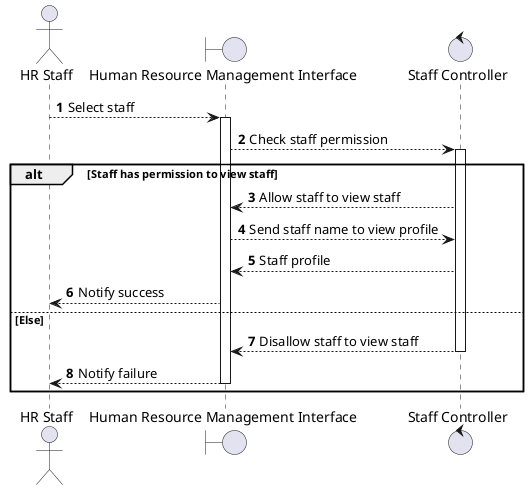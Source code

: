 @startuml "View staff"
autonumber
actor "HR Staff" as Staff
boundary "Human Resource Management Interface" as HRMI
control "Staff Controller" as SCtl

Staff --> HRMI ++: Select staff
HRMI --> SCtl ++: Check staff permission
alt Staff has permission to view staff
SCtl --> HRMI: Allow staff to view staff
HRMI --> SCtl: Send staff name to view profile
SCtl --> HRMI: Staff profile
HRMI --> Staff: Notify success
else Else
SCtl --> HRMI --: Disallow staff to view staff
HRMI --> Staff --: Notify failure
end
@enduml